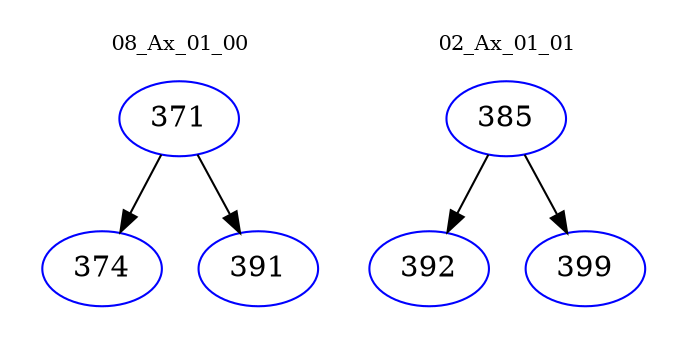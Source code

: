 digraph{
subgraph cluster_0 {
color = white
label = "08_Ax_01_00";
fontsize=10;
T0_371 [label="371", color="blue"]
T0_371 -> T0_374 [color="black"]
T0_374 [label="374", color="blue"]
T0_371 -> T0_391 [color="black"]
T0_391 [label="391", color="blue"]
}
subgraph cluster_1 {
color = white
label = "02_Ax_01_01";
fontsize=10;
T1_385 [label="385", color="blue"]
T1_385 -> T1_392 [color="black"]
T1_392 [label="392", color="blue"]
T1_385 -> T1_399 [color="black"]
T1_399 [label="399", color="blue"]
}
}
